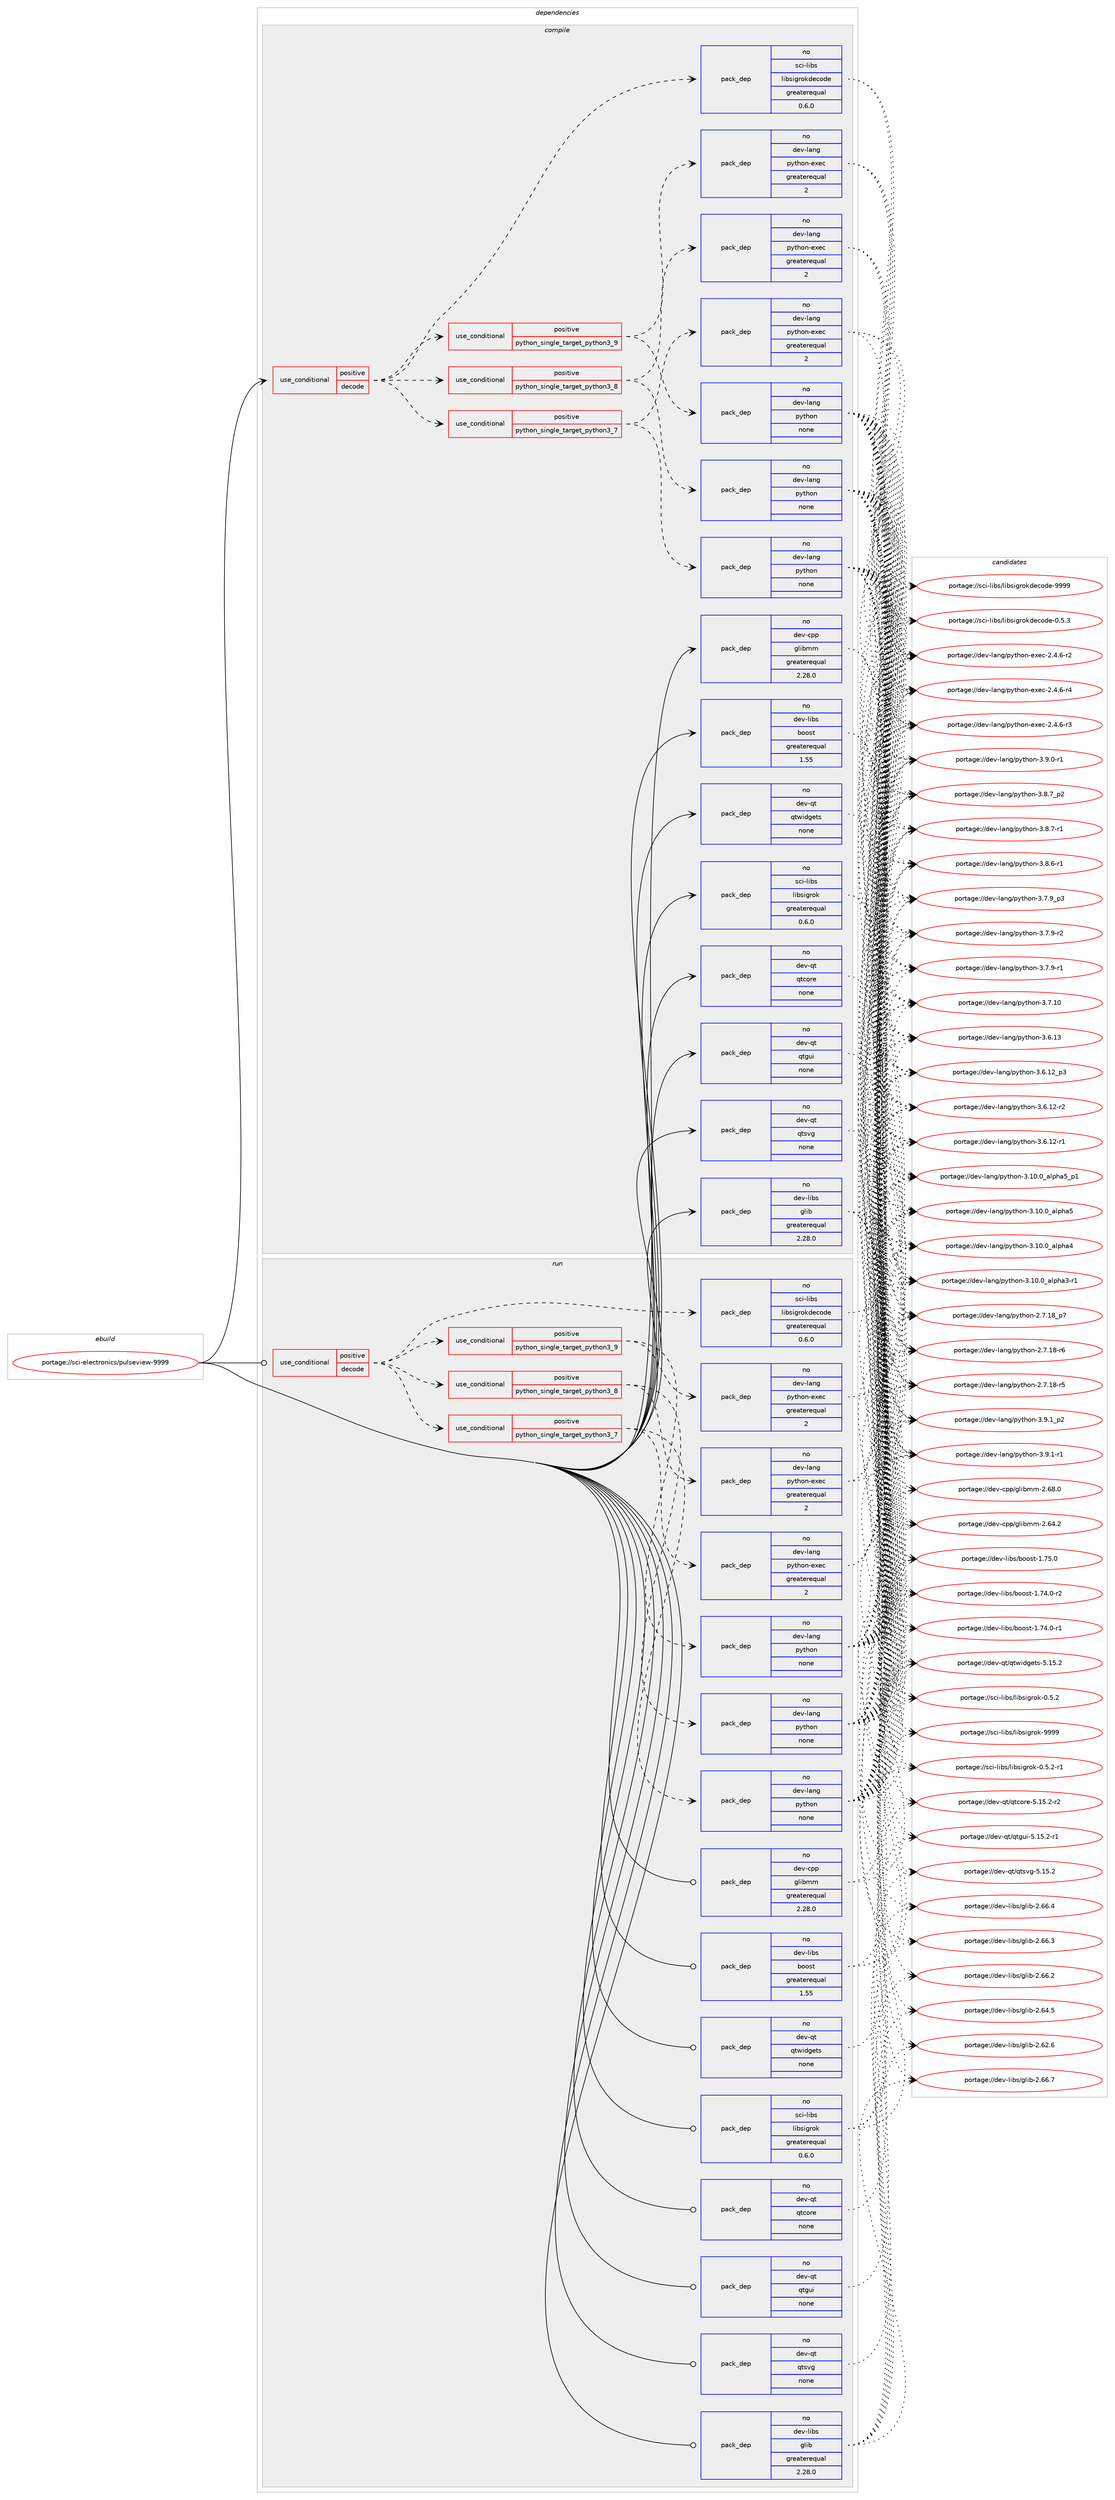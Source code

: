 digraph prolog {

# *************
# Graph options
# *************

newrank=true;
concentrate=true;
compound=true;
graph [rankdir=LR,fontname=Helvetica,fontsize=10,ranksep=1.5];#, ranksep=2.5, nodesep=0.2];
edge  [arrowhead=vee];
node  [fontname=Helvetica,fontsize=10];

# **********
# The ebuild
# **********

subgraph cluster_leftcol {
color=gray;
rank=same;
label=<<i>ebuild</i>>;
id [label="portage://sci-electronics/pulseview-9999", color=red, width=4, href="../sci-electronics/pulseview-9999.svg"];
}

# ****************
# The dependencies
# ****************

subgraph cluster_midcol {
color=gray;
label=<<i>dependencies</i>>;
subgraph cluster_compile {
fillcolor="#eeeeee";
style=filled;
label=<<i>compile</i>>;
subgraph cond2696 {
dependency9307 [label=<<TABLE BORDER="0" CELLBORDER="1" CELLSPACING="0" CELLPADDING="4"><TR><TD ROWSPAN="3" CELLPADDING="10">use_conditional</TD></TR><TR><TD>positive</TD></TR><TR><TD>decode</TD></TR></TABLE>>, shape=none, color=red];
subgraph cond2697 {
dependency9308 [label=<<TABLE BORDER="0" CELLBORDER="1" CELLSPACING="0" CELLPADDING="4"><TR><TD ROWSPAN="3" CELLPADDING="10">use_conditional</TD></TR><TR><TD>positive</TD></TR><TR><TD>python_single_target_python3_7</TD></TR></TABLE>>, shape=none, color=red];
subgraph pack6525 {
dependency9309 [label=<<TABLE BORDER="0" CELLBORDER="1" CELLSPACING="0" CELLPADDING="4" WIDTH="220"><TR><TD ROWSPAN="6" CELLPADDING="30">pack_dep</TD></TR><TR><TD WIDTH="110">no</TD></TR><TR><TD>dev-lang</TD></TR><TR><TD>python</TD></TR><TR><TD>none</TD></TR><TR><TD></TD></TR></TABLE>>, shape=none, color=blue];
}
dependency9308:e -> dependency9309:w [weight=20,style="dashed",arrowhead="vee"];
subgraph pack6526 {
dependency9310 [label=<<TABLE BORDER="0" CELLBORDER="1" CELLSPACING="0" CELLPADDING="4" WIDTH="220"><TR><TD ROWSPAN="6" CELLPADDING="30">pack_dep</TD></TR><TR><TD WIDTH="110">no</TD></TR><TR><TD>dev-lang</TD></TR><TR><TD>python-exec</TD></TR><TR><TD>greaterequal</TD></TR><TR><TD>2</TD></TR></TABLE>>, shape=none, color=blue];
}
dependency9308:e -> dependency9310:w [weight=20,style="dashed",arrowhead="vee"];
}
dependency9307:e -> dependency9308:w [weight=20,style="dashed",arrowhead="vee"];
subgraph cond2698 {
dependency9311 [label=<<TABLE BORDER="0" CELLBORDER="1" CELLSPACING="0" CELLPADDING="4"><TR><TD ROWSPAN="3" CELLPADDING="10">use_conditional</TD></TR><TR><TD>positive</TD></TR><TR><TD>python_single_target_python3_8</TD></TR></TABLE>>, shape=none, color=red];
subgraph pack6527 {
dependency9312 [label=<<TABLE BORDER="0" CELLBORDER="1" CELLSPACING="0" CELLPADDING="4" WIDTH="220"><TR><TD ROWSPAN="6" CELLPADDING="30">pack_dep</TD></TR><TR><TD WIDTH="110">no</TD></TR><TR><TD>dev-lang</TD></TR><TR><TD>python</TD></TR><TR><TD>none</TD></TR><TR><TD></TD></TR></TABLE>>, shape=none, color=blue];
}
dependency9311:e -> dependency9312:w [weight=20,style="dashed",arrowhead="vee"];
subgraph pack6528 {
dependency9313 [label=<<TABLE BORDER="0" CELLBORDER="1" CELLSPACING="0" CELLPADDING="4" WIDTH="220"><TR><TD ROWSPAN="6" CELLPADDING="30">pack_dep</TD></TR><TR><TD WIDTH="110">no</TD></TR><TR><TD>dev-lang</TD></TR><TR><TD>python-exec</TD></TR><TR><TD>greaterequal</TD></TR><TR><TD>2</TD></TR></TABLE>>, shape=none, color=blue];
}
dependency9311:e -> dependency9313:w [weight=20,style="dashed",arrowhead="vee"];
}
dependency9307:e -> dependency9311:w [weight=20,style="dashed",arrowhead="vee"];
subgraph cond2699 {
dependency9314 [label=<<TABLE BORDER="0" CELLBORDER="1" CELLSPACING="0" CELLPADDING="4"><TR><TD ROWSPAN="3" CELLPADDING="10">use_conditional</TD></TR><TR><TD>positive</TD></TR><TR><TD>python_single_target_python3_9</TD></TR></TABLE>>, shape=none, color=red];
subgraph pack6529 {
dependency9315 [label=<<TABLE BORDER="0" CELLBORDER="1" CELLSPACING="0" CELLPADDING="4" WIDTH="220"><TR><TD ROWSPAN="6" CELLPADDING="30">pack_dep</TD></TR><TR><TD WIDTH="110">no</TD></TR><TR><TD>dev-lang</TD></TR><TR><TD>python</TD></TR><TR><TD>none</TD></TR><TR><TD></TD></TR></TABLE>>, shape=none, color=blue];
}
dependency9314:e -> dependency9315:w [weight=20,style="dashed",arrowhead="vee"];
subgraph pack6530 {
dependency9316 [label=<<TABLE BORDER="0" CELLBORDER="1" CELLSPACING="0" CELLPADDING="4" WIDTH="220"><TR><TD ROWSPAN="6" CELLPADDING="30">pack_dep</TD></TR><TR><TD WIDTH="110">no</TD></TR><TR><TD>dev-lang</TD></TR><TR><TD>python-exec</TD></TR><TR><TD>greaterequal</TD></TR><TR><TD>2</TD></TR></TABLE>>, shape=none, color=blue];
}
dependency9314:e -> dependency9316:w [weight=20,style="dashed",arrowhead="vee"];
}
dependency9307:e -> dependency9314:w [weight=20,style="dashed",arrowhead="vee"];
subgraph pack6531 {
dependency9317 [label=<<TABLE BORDER="0" CELLBORDER="1" CELLSPACING="0" CELLPADDING="4" WIDTH="220"><TR><TD ROWSPAN="6" CELLPADDING="30">pack_dep</TD></TR><TR><TD WIDTH="110">no</TD></TR><TR><TD>sci-libs</TD></TR><TR><TD>libsigrokdecode</TD></TR><TR><TD>greaterequal</TD></TR><TR><TD>0.6.0</TD></TR></TABLE>>, shape=none, color=blue];
}
dependency9307:e -> dependency9317:w [weight=20,style="dashed",arrowhead="vee"];
}
id:e -> dependency9307:w [weight=20,style="solid",arrowhead="vee"];
subgraph pack6532 {
dependency9318 [label=<<TABLE BORDER="0" CELLBORDER="1" CELLSPACING="0" CELLPADDING="4" WIDTH="220"><TR><TD ROWSPAN="6" CELLPADDING="30">pack_dep</TD></TR><TR><TD WIDTH="110">no</TD></TR><TR><TD>dev-cpp</TD></TR><TR><TD>glibmm</TD></TR><TR><TD>greaterequal</TD></TR><TR><TD>2.28.0</TD></TR></TABLE>>, shape=none, color=blue];
}
id:e -> dependency9318:w [weight=20,style="solid",arrowhead="vee"];
subgraph pack6533 {
dependency9319 [label=<<TABLE BORDER="0" CELLBORDER="1" CELLSPACING="0" CELLPADDING="4" WIDTH="220"><TR><TD ROWSPAN="6" CELLPADDING="30">pack_dep</TD></TR><TR><TD WIDTH="110">no</TD></TR><TR><TD>dev-libs</TD></TR><TR><TD>boost</TD></TR><TR><TD>greaterequal</TD></TR><TR><TD>1.55</TD></TR></TABLE>>, shape=none, color=blue];
}
id:e -> dependency9319:w [weight=20,style="solid",arrowhead="vee"];
subgraph pack6534 {
dependency9320 [label=<<TABLE BORDER="0" CELLBORDER="1" CELLSPACING="0" CELLPADDING="4" WIDTH="220"><TR><TD ROWSPAN="6" CELLPADDING="30">pack_dep</TD></TR><TR><TD WIDTH="110">no</TD></TR><TR><TD>dev-libs</TD></TR><TR><TD>glib</TD></TR><TR><TD>greaterequal</TD></TR><TR><TD>2.28.0</TD></TR></TABLE>>, shape=none, color=blue];
}
id:e -> dependency9320:w [weight=20,style="solid",arrowhead="vee"];
subgraph pack6535 {
dependency9321 [label=<<TABLE BORDER="0" CELLBORDER="1" CELLSPACING="0" CELLPADDING="4" WIDTH="220"><TR><TD ROWSPAN="6" CELLPADDING="30">pack_dep</TD></TR><TR><TD WIDTH="110">no</TD></TR><TR><TD>dev-qt</TD></TR><TR><TD>qtcore</TD></TR><TR><TD>none</TD></TR><TR><TD></TD></TR></TABLE>>, shape=none, color=blue];
}
id:e -> dependency9321:w [weight=20,style="solid",arrowhead="vee"];
subgraph pack6536 {
dependency9322 [label=<<TABLE BORDER="0" CELLBORDER="1" CELLSPACING="0" CELLPADDING="4" WIDTH="220"><TR><TD ROWSPAN="6" CELLPADDING="30">pack_dep</TD></TR><TR><TD WIDTH="110">no</TD></TR><TR><TD>dev-qt</TD></TR><TR><TD>qtgui</TD></TR><TR><TD>none</TD></TR><TR><TD></TD></TR></TABLE>>, shape=none, color=blue];
}
id:e -> dependency9322:w [weight=20,style="solid",arrowhead="vee"];
subgraph pack6537 {
dependency9323 [label=<<TABLE BORDER="0" CELLBORDER="1" CELLSPACING="0" CELLPADDING="4" WIDTH="220"><TR><TD ROWSPAN="6" CELLPADDING="30">pack_dep</TD></TR><TR><TD WIDTH="110">no</TD></TR><TR><TD>dev-qt</TD></TR><TR><TD>qtsvg</TD></TR><TR><TD>none</TD></TR><TR><TD></TD></TR></TABLE>>, shape=none, color=blue];
}
id:e -> dependency9323:w [weight=20,style="solid",arrowhead="vee"];
subgraph pack6538 {
dependency9324 [label=<<TABLE BORDER="0" CELLBORDER="1" CELLSPACING="0" CELLPADDING="4" WIDTH="220"><TR><TD ROWSPAN="6" CELLPADDING="30">pack_dep</TD></TR><TR><TD WIDTH="110">no</TD></TR><TR><TD>dev-qt</TD></TR><TR><TD>qtwidgets</TD></TR><TR><TD>none</TD></TR><TR><TD></TD></TR></TABLE>>, shape=none, color=blue];
}
id:e -> dependency9324:w [weight=20,style="solid",arrowhead="vee"];
subgraph pack6539 {
dependency9325 [label=<<TABLE BORDER="0" CELLBORDER="1" CELLSPACING="0" CELLPADDING="4" WIDTH="220"><TR><TD ROWSPAN="6" CELLPADDING="30">pack_dep</TD></TR><TR><TD WIDTH="110">no</TD></TR><TR><TD>sci-libs</TD></TR><TR><TD>libsigrok</TD></TR><TR><TD>greaterequal</TD></TR><TR><TD>0.6.0</TD></TR></TABLE>>, shape=none, color=blue];
}
id:e -> dependency9325:w [weight=20,style="solid",arrowhead="vee"];
}
subgraph cluster_compileandrun {
fillcolor="#eeeeee";
style=filled;
label=<<i>compile and run</i>>;
}
subgraph cluster_run {
fillcolor="#eeeeee";
style=filled;
label=<<i>run</i>>;
subgraph cond2700 {
dependency9326 [label=<<TABLE BORDER="0" CELLBORDER="1" CELLSPACING="0" CELLPADDING="4"><TR><TD ROWSPAN="3" CELLPADDING="10">use_conditional</TD></TR><TR><TD>positive</TD></TR><TR><TD>decode</TD></TR></TABLE>>, shape=none, color=red];
subgraph cond2701 {
dependency9327 [label=<<TABLE BORDER="0" CELLBORDER="1" CELLSPACING="0" CELLPADDING="4"><TR><TD ROWSPAN="3" CELLPADDING="10">use_conditional</TD></TR><TR><TD>positive</TD></TR><TR><TD>python_single_target_python3_7</TD></TR></TABLE>>, shape=none, color=red];
subgraph pack6540 {
dependency9328 [label=<<TABLE BORDER="0" CELLBORDER="1" CELLSPACING="0" CELLPADDING="4" WIDTH="220"><TR><TD ROWSPAN="6" CELLPADDING="30">pack_dep</TD></TR><TR><TD WIDTH="110">no</TD></TR><TR><TD>dev-lang</TD></TR><TR><TD>python</TD></TR><TR><TD>none</TD></TR><TR><TD></TD></TR></TABLE>>, shape=none, color=blue];
}
dependency9327:e -> dependency9328:w [weight=20,style="dashed",arrowhead="vee"];
subgraph pack6541 {
dependency9329 [label=<<TABLE BORDER="0" CELLBORDER="1" CELLSPACING="0" CELLPADDING="4" WIDTH="220"><TR><TD ROWSPAN="6" CELLPADDING="30">pack_dep</TD></TR><TR><TD WIDTH="110">no</TD></TR><TR><TD>dev-lang</TD></TR><TR><TD>python-exec</TD></TR><TR><TD>greaterequal</TD></TR><TR><TD>2</TD></TR></TABLE>>, shape=none, color=blue];
}
dependency9327:e -> dependency9329:w [weight=20,style="dashed",arrowhead="vee"];
}
dependency9326:e -> dependency9327:w [weight=20,style="dashed",arrowhead="vee"];
subgraph cond2702 {
dependency9330 [label=<<TABLE BORDER="0" CELLBORDER="1" CELLSPACING="0" CELLPADDING="4"><TR><TD ROWSPAN="3" CELLPADDING="10">use_conditional</TD></TR><TR><TD>positive</TD></TR><TR><TD>python_single_target_python3_8</TD></TR></TABLE>>, shape=none, color=red];
subgraph pack6542 {
dependency9331 [label=<<TABLE BORDER="0" CELLBORDER="1" CELLSPACING="0" CELLPADDING="4" WIDTH="220"><TR><TD ROWSPAN="6" CELLPADDING="30">pack_dep</TD></TR><TR><TD WIDTH="110">no</TD></TR><TR><TD>dev-lang</TD></TR><TR><TD>python</TD></TR><TR><TD>none</TD></TR><TR><TD></TD></TR></TABLE>>, shape=none, color=blue];
}
dependency9330:e -> dependency9331:w [weight=20,style="dashed",arrowhead="vee"];
subgraph pack6543 {
dependency9332 [label=<<TABLE BORDER="0" CELLBORDER="1" CELLSPACING="0" CELLPADDING="4" WIDTH="220"><TR><TD ROWSPAN="6" CELLPADDING="30">pack_dep</TD></TR><TR><TD WIDTH="110">no</TD></TR><TR><TD>dev-lang</TD></TR><TR><TD>python-exec</TD></TR><TR><TD>greaterequal</TD></TR><TR><TD>2</TD></TR></TABLE>>, shape=none, color=blue];
}
dependency9330:e -> dependency9332:w [weight=20,style="dashed",arrowhead="vee"];
}
dependency9326:e -> dependency9330:w [weight=20,style="dashed",arrowhead="vee"];
subgraph cond2703 {
dependency9333 [label=<<TABLE BORDER="0" CELLBORDER="1" CELLSPACING="0" CELLPADDING="4"><TR><TD ROWSPAN="3" CELLPADDING="10">use_conditional</TD></TR><TR><TD>positive</TD></TR><TR><TD>python_single_target_python3_9</TD></TR></TABLE>>, shape=none, color=red];
subgraph pack6544 {
dependency9334 [label=<<TABLE BORDER="0" CELLBORDER="1" CELLSPACING="0" CELLPADDING="4" WIDTH="220"><TR><TD ROWSPAN="6" CELLPADDING="30">pack_dep</TD></TR><TR><TD WIDTH="110">no</TD></TR><TR><TD>dev-lang</TD></TR><TR><TD>python</TD></TR><TR><TD>none</TD></TR><TR><TD></TD></TR></TABLE>>, shape=none, color=blue];
}
dependency9333:e -> dependency9334:w [weight=20,style="dashed",arrowhead="vee"];
subgraph pack6545 {
dependency9335 [label=<<TABLE BORDER="0" CELLBORDER="1" CELLSPACING="0" CELLPADDING="4" WIDTH="220"><TR><TD ROWSPAN="6" CELLPADDING="30">pack_dep</TD></TR><TR><TD WIDTH="110">no</TD></TR><TR><TD>dev-lang</TD></TR><TR><TD>python-exec</TD></TR><TR><TD>greaterequal</TD></TR><TR><TD>2</TD></TR></TABLE>>, shape=none, color=blue];
}
dependency9333:e -> dependency9335:w [weight=20,style="dashed",arrowhead="vee"];
}
dependency9326:e -> dependency9333:w [weight=20,style="dashed",arrowhead="vee"];
subgraph pack6546 {
dependency9336 [label=<<TABLE BORDER="0" CELLBORDER="1" CELLSPACING="0" CELLPADDING="4" WIDTH="220"><TR><TD ROWSPAN="6" CELLPADDING="30">pack_dep</TD></TR><TR><TD WIDTH="110">no</TD></TR><TR><TD>sci-libs</TD></TR><TR><TD>libsigrokdecode</TD></TR><TR><TD>greaterequal</TD></TR><TR><TD>0.6.0</TD></TR></TABLE>>, shape=none, color=blue];
}
dependency9326:e -> dependency9336:w [weight=20,style="dashed",arrowhead="vee"];
}
id:e -> dependency9326:w [weight=20,style="solid",arrowhead="odot"];
subgraph pack6547 {
dependency9337 [label=<<TABLE BORDER="0" CELLBORDER="1" CELLSPACING="0" CELLPADDING="4" WIDTH="220"><TR><TD ROWSPAN="6" CELLPADDING="30">pack_dep</TD></TR><TR><TD WIDTH="110">no</TD></TR><TR><TD>dev-cpp</TD></TR><TR><TD>glibmm</TD></TR><TR><TD>greaterequal</TD></TR><TR><TD>2.28.0</TD></TR></TABLE>>, shape=none, color=blue];
}
id:e -> dependency9337:w [weight=20,style="solid",arrowhead="odot"];
subgraph pack6548 {
dependency9338 [label=<<TABLE BORDER="0" CELLBORDER="1" CELLSPACING="0" CELLPADDING="4" WIDTH="220"><TR><TD ROWSPAN="6" CELLPADDING="30">pack_dep</TD></TR><TR><TD WIDTH="110">no</TD></TR><TR><TD>dev-libs</TD></TR><TR><TD>boost</TD></TR><TR><TD>greaterequal</TD></TR><TR><TD>1.55</TD></TR></TABLE>>, shape=none, color=blue];
}
id:e -> dependency9338:w [weight=20,style="solid",arrowhead="odot"];
subgraph pack6549 {
dependency9339 [label=<<TABLE BORDER="0" CELLBORDER="1" CELLSPACING="0" CELLPADDING="4" WIDTH="220"><TR><TD ROWSPAN="6" CELLPADDING="30">pack_dep</TD></TR><TR><TD WIDTH="110">no</TD></TR><TR><TD>dev-libs</TD></TR><TR><TD>glib</TD></TR><TR><TD>greaterequal</TD></TR><TR><TD>2.28.0</TD></TR></TABLE>>, shape=none, color=blue];
}
id:e -> dependency9339:w [weight=20,style="solid",arrowhead="odot"];
subgraph pack6550 {
dependency9340 [label=<<TABLE BORDER="0" CELLBORDER="1" CELLSPACING="0" CELLPADDING="4" WIDTH="220"><TR><TD ROWSPAN="6" CELLPADDING="30">pack_dep</TD></TR><TR><TD WIDTH="110">no</TD></TR><TR><TD>dev-qt</TD></TR><TR><TD>qtcore</TD></TR><TR><TD>none</TD></TR><TR><TD></TD></TR></TABLE>>, shape=none, color=blue];
}
id:e -> dependency9340:w [weight=20,style="solid",arrowhead="odot"];
subgraph pack6551 {
dependency9341 [label=<<TABLE BORDER="0" CELLBORDER="1" CELLSPACING="0" CELLPADDING="4" WIDTH="220"><TR><TD ROWSPAN="6" CELLPADDING="30">pack_dep</TD></TR><TR><TD WIDTH="110">no</TD></TR><TR><TD>dev-qt</TD></TR><TR><TD>qtgui</TD></TR><TR><TD>none</TD></TR><TR><TD></TD></TR></TABLE>>, shape=none, color=blue];
}
id:e -> dependency9341:w [weight=20,style="solid",arrowhead="odot"];
subgraph pack6552 {
dependency9342 [label=<<TABLE BORDER="0" CELLBORDER="1" CELLSPACING="0" CELLPADDING="4" WIDTH="220"><TR><TD ROWSPAN="6" CELLPADDING="30">pack_dep</TD></TR><TR><TD WIDTH="110">no</TD></TR><TR><TD>dev-qt</TD></TR><TR><TD>qtsvg</TD></TR><TR><TD>none</TD></TR><TR><TD></TD></TR></TABLE>>, shape=none, color=blue];
}
id:e -> dependency9342:w [weight=20,style="solid",arrowhead="odot"];
subgraph pack6553 {
dependency9343 [label=<<TABLE BORDER="0" CELLBORDER="1" CELLSPACING="0" CELLPADDING="4" WIDTH="220"><TR><TD ROWSPAN="6" CELLPADDING="30">pack_dep</TD></TR><TR><TD WIDTH="110">no</TD></TR><TR><TD>dev-qt</TD></TR><TR><TD>qtwidgets</TD></TR><TR><TD>none</TD></TR><TR><TD></TD></TR></TABLE>>, shape=none, color=blue];
}
id:e -> dependency9343:w [weight=20,style="solid",arrowhead="odot"];
subgraph pack6554 {
dependency9344 [label=<<TABLE BORDER="0" CELLBORDER="1" CELLSPACING="0" CELLPADDING="4" WIDTH="220"><TR><TD ROWSPAN="6" CELLPADDING="30">pack_dep</TD></TR><TR><TD WIDTH="110">no</TD></TR><TR><TD>sci-libs</TD></TR><TR><TD>libsigrok</TD></TR><TR><TD>greaterequal</TD></TR><TR><TD>0.6.0</TD></TR></TABLE>>, shape=none, color=blue];
}
id:e -> dependency9344:w [weight=20,style="solid",arrowhead="odot"];
}
}

# **************
# The candidates
# **************

subgraph cluster_choices {
rank=same;
color=gray;
label=<<i>candidates</i>>;

subgraph choice6525 {
color=black;
nodesep=1;
choice1001011184510897110103471121211161041111104551465746499511250 [label="portage://dev-lang/python-3.9.1_p2", color=red, width=4,href="../dev-lang/python-3.9.1_p2.svg"];
choice1001011184510897110103471121211161041111104551465746494511449 [label="portage://dev-lang/python-3.9.1-r1", color=red, width=4,href="../dev-lang/python-3.9.1-r1.svg"];
choice1001011184510897110103471121211161041111104551465746484511449 [label="portage://dev-lang/python-3.9.0-r1", color=red, width=4,href="../dev-lang/python-3.9.0-r1.svg"];
choice1001011184510897110103471121211161041111104551465646559511250 [label="portage://dev-lang/python-3.8.7_p2", color=red, width=4,href="../dev-lang/python-3.8.7_p2.svg"];
choice1001011184510897110103471121211161041111104551465646554511449 [label="portage://dev-lang/python-3.8.7-r1", color=red, width=4,href="../dev-lang/python-3.8.7-r1.svg"];
choice1001011184510897110103471121211161041111104551465646544511449 [label="portage://dev-lang/python-3.8.6-r1", color=red, width=4,href="../dev-lang/python-3.8.6-r1.svg"];
choice1001011184510897110103471121211161041111104551465546579511251 [label="portage://dev-lang/python-3.7.9_p3", color=red, width=4,href="../dev-lang/python-3.7.9_p3.svg"];
choice1001011184510897110103471121211161041111104551465546574511450 [label="portage://dev-lang/python-3.7.9-r2", color=red, width=4,href="../dev-lang/python-3.7.9-r2.svg"];
choice1001011184510897110103471121211161041111104551465546574511449 [label="portage://dev-lang/python-3.7.9-r1", color=red, width=4,href="../dev-lang/python-3.7.9-r1.svg"];
choice10010111845108971101034711212111610411111045514655464948 [label="portage://dev-lang/python-3.7.10", color=red, width=4,href="../dev-lang/python-3.7.10.svg"];
choice10010111845108971101034711212111610411111045514654464951 [label="portage://dev-lang/python-3.6.13", color=red, width=4,href="../dev-lang/python-3.6.13.svg"];
choice100101118451089711010347112121116104111110455146544649509511251 [label="portage://dev-lang/python-3.6.12_p3", color=red, width=4,href="../dev-lang/python-3.6.12_p3.svg"];
choice100101118451089711010347112121116104111110455146544649504511450 [label="portage://dev-lang/python-3.6.12-r2", color=red, width=4,href="../dev-lang/python-3.6.12-r2.svg"];
choice100101118451089711010347112121116104111110455146544649504511449 [label="portage://dev-lang/python-3.6.12-r1", color=red, width=4,href="../dev-lang/python-3.6.12-r1.svg"];
choice10010111845108971101034711212111610411111045514649484648959710811210497539511249 [label="portage://dev-lang/python-3.10.0_alpha5_p1", color=red, width=4,href="../dev-lang/python-3.10.0_alpha5_p1.svg"];
choice1001011184510897110103471121211161041111104551464948464895971081121049753 [label="portage://dev-lang/python-3.10.0_alpha5", color=red, width=4,href="../dev-lang/python-3.10.0_alpha5.svg"];
choice1001011184510897110103471121211161041111104551464948464895971081121049752 [label="portage://dev-lang/python-3.10.0_alpha4", color=red, width=4,href="../dev-lang/python-3.10.0_alpha4.svg"];
choice10010111845108971101034711212111610411111045514649484648959710811210497514511449 [label="portage://dev-lang/python-3.10.0_alpha3-r1", color=red, width=4,href="../dev-lang/python-3.10.0_alpha3-r1.svg"];
choice100101118451089711010347112121116104111110455046554649569511255 [label="portage://dev-lang/python-2.7.18_p7", color=red, width=4,href="../dev-lang/python-2.7.18_p7.svg"];
choice100101118451089711010347112121116104111110455046554649564511454 [label="portage://dev-lang/python-2.7.18-r6", color=red, width=4,href="../dev-lang/python-2.7.18-r6.svg"];
choice100101118451089711010347112121116104111110455046554649564511453 [label="portage://dev-lang/python-2.7.18-r5", color=red, width=4,href="../dev-lang/python-2.7.18-r5.svg"];
dependency9309:e -> choice1001011184510897110103471121211161041111104551465746499511250:w [style=dotted,weight="100"];
dependency9309:e -> choice1001011184510897110103471121211161041111104551465746494511449:w [style=dotted,weight="100"];
dependency9309:e -> choice1001011184510897110103471121211161041111104551465746484511449:w [style=dotted,weight="100"];
dependency9309:e -> choice1001011184510897110103471121211161041111104551465646559511250:w [style=dotted,weight="100"];
dependency9309:e -> choice1001011184510897110103471121211161041111104551465646554511449:w [style=dotted,weight="100"];
dependency9309:e -> choice1001011184510897110103471121211161041111104551465646544511449:w [style=dotted,weight="100"];
dependency9309:e -> choice1001011184510897110103471121211161041111104551465546579511251:w [style=dotted,weight="100"];
dependency9309:e -> choice1001011184510897110103471121211161041111104551465546574511450:w [style=dotted,weight="100"];
dependency9309:e -> choice1001011184510897110103471121211161041111104551465546574511449:w [style=dotted,weight="100"];
dependency9309:e -> choice10010111845108971101034711212111610411111045514655464948:w [style=dotted,weight="100"];
dependency9309:e -> choice10010111845108971101034711212111610411111045514654464951:w [style=dotted,weight="100"];
dependency9309:e -> choice100101118451089711010347112121116104111110455146544649509511251:w [style=dotted,weight="100"];
dependency9309:e -> choice100101118451089711010347112121116104111110455146544649504511450:w [style=dotted,weight="100"];
dependency9309:e -> choice100101118451089711010347112121116104111110455146544649504511449:w [style=dotted,weight="100"];
dependency9309:e -> choice10010111845108971101034711212111610411111045514649484648959710811210497539511249:w [style=dotted,weight="100"];
dependency9309:e -> choice1001011184510897110103471121211161041111104551464948464895971081121049753:w [style=dotted,weight="100"];
dependency9309:e -> choice1001011184510897110103471121211161041111104551464948464895971081121049752:w [style=dotted,weight="100"];
dependency9309:e -> choice10010111845108971101034711212111610411111045514649484648959710811210497514511449:w [style=dotted,weight="100"];
dependency9309:e -> choice100101118451089711010347112121116104111110455046554649569511255:w [style=dotted,weight="100"];
dependency9309:e -> choice100101118451089711010347112121116104111110455046554649564511454:w [style=dotted,weight="100"];
dependency9309:e -> choice100101118451089711010347112121116104111110455046554649564511453:w [style=dotted,weight="100"];
}
subgraph choice6526 {
color=black;
nodesep=1;
choice10010111845108971101034711212111610411111045101120101994550465246544511452 [label="portage://dev-lang/python-exec-2.4.6-r4", color=red, width=4,href="../dev-lang/python-exec-2.4.6-r4.svg"];
choice10010111845108971101034711212111610411111045101120101994550465246544511451 [label="portage://dev-lang/python-exec-2.4.6-r3", color=red, width=4,href="../dev-lang/python-exec-2.4.6-r3.svg"];
choice10010111845108971101034711212111610411111045101120101994550465246544511450 [label="portage://dev-lang/python-exec-2.4.6-r2", color=red, width=4,href="../dev-lang/python-exec-2.4.6-r2.svg"];
dependency9310:e -> choice10010111845108971101034711212111610411111045101120101994550465246544511452:w [style=dotted,weight="100"];
dependency9310:e -> choice10010111845108971101034711212111610411111045101120101994550465246544511451:w [style=dotted,weight="100"];
dependency9310:e -> choice10010111845108971101034711212111610411111045101120101994550465246544511450:w [style=dotted,weight="100"];
}
subgraph choice6527 {
color=black;
nodesep=1;
choice1001011184510897110103471121211161041111104551465746499511250 [label="portage://dev-lang/python-3.9.1_p2", color=red, width=4,href="../dev-lang/python-3.9.1_p2.svg"];
choice1001011184510897110103471121211161041111104551465746494511449 [label="portage://dev-lang/python-3.9.1-r1", color=red, width=4,href="../dev-lang/python-3.9.1-r1.svg"];
choice1001011184510897110103471121211161041111104551465746484511449 [label="portage://dev-lang/python-3.9.0-r1", color=red, width=4,href="../dev-lang/python-3.9.0-r1.svg"];
choice1001011184510897110103471121211161041111104551465646559511250 [label="portage://dev-lang/python-3.8.7_p2", color=red, width=4,href="../dev-lang/python-3.8.7_p2.svg"];
choice1001011184510897110103471121211161041111104551465646554511449 [label="portage://dev-lang/python-3.8.7-r1", color=red, width=4,href="../dev-lang/python-3.8.7-r1.svg"];
choice1001011184510897110103471121211161041111104551465646544511449 [label="portage://dev-lang/python-3.8.6-r1", color=red, width=4,href="../dev-lang/python-3.8.6-r1.svg"];
choice1001011184510897110103471121211161041111104551465546579511251 [label="portage://dev-lang/python-3.7.9_p3", color=red, width=4,href="../dev-lang/python-3.7.9_p3.svg"];
choice1001011184510897110103471121211161041111104551465546574511450 [label="portage://dev-lang/python-3.7.9-r2", color=red, width=4,href="../dev-lang/python-3.7.9-r2.svg"];
choice1001011184510897110103471121211161041111104551465546574511449 [label="portage://dev-lang/python-3.7.9-r1", color=red, width=4,href="../dev-lang/python-3.7.9-r1.svg"];
choice10010111845108971101034711212111610411111045514655464948 [label="portage://dev-lang/python-3.7.10", color=red, width=4,href="../dev-lang/python-3.7.10.svg"];
choice10010111845108971101034711212111610411111045514654464951 [label="portage://dev-lang/python-3.6.13", color=red, width=4,href="../dev-lang/python-3.6.13.svg"];
choice100101118451089711010347112121116104111110455146544649509511251 [label="portage://dev-lang/python-3.6.12_p3", color=red, width=4,href="../dev-lang/python-3.6.12_p3.svg"];
choice100101118451089711010347112121116104111110455146544649504511450 [label="portage://dev-lang/python-3.6.12-r2", color=red, width=4,href="../dev-lang/python-3.6.12-r2.svg"];
choice100101118451089711010347112121116104111110455146544649504511449 [label="portage://dev-lang/python-3.6.12-r1", color=red, width=4,href="../dev-lang/python-3.6.12-r1.svg"];
choice10010111845108971101034711212111610411111045514649484648959710811210497539511249 [label="portage://dev-lang/python-3.10.0_alpha5_p1", color=red, width=4,href="../dev-lang/python-3.10.0_alpha5_p1.svg"];
choice1001011184510897110103471121211161041111104551464948464895971081121049753 [label="portage://dev-lang/python-3.10.0_alpha5", color=red, width=4,href="../dev-lang/python-3.10.0_alpha5.svg"];
choice1001011184510897110103471121211161041111104551464948464895971081121049752 [label="portage://dev-lang/python-3.10.0_alpha4", color=red, width=4,href="../dev-lang/python-3.10.0_alpha4.svg"];
choice10010111845108971101034711212111610411111045514649484648959710811210497514511449 [label="portage://dev-lang/python-3.10.0_alpha3-r1", color=red, width=4,href="../dev-lang/python-3.10.0_alpha3-r1.svg"];
choice100101118451089711010347112121116104111110455046554649569511255 [label="portage://dev-lang/python-2.7.18_p7", color=red, width=4,href="../dev-lang/python-2.7.18_p7.svg"];
choice100101118451089711010347112121116104111110455046554649564511454 [label="portage://dev-lang/python-2.7.18-r6", color=red, width=4,href="../dev-lang/python-2.7.18-r6.svg"];
choice100101118451089711010347112121116104111110455046554649564511453 [label="portage://dev-lang/python-2.7.18-r5", color=red, width=4,href="../dev-lang/python-2.7.18-r5.svg"];
dependency9312:e -> choice1001011184510897110103471121211161041111104551465746499511250:w [style=dotted,weight="100"];
dependency9312:e -> choice1001011184510897110103471121211161041111104551465746494511449:w [style=dotted,weight="100"];
dependency9312:e -> choice1001011184510897110103471121211161041111104551465746484511449:w [style=dotted,weight="100"];
dependency9312:e -> choice1001011184510897110103471121211161041111104551465646559511250:w [style=dotted,weight="100"];
dependency9312:e -> choice1001011184510897110103471121211161041111104551465646554511449:w [style=dotted,weight="100"];
dependency9312:e -> choice1001011184510897110103471121211161041111104551465646544511449:w [style=dotted,weight="100"];
dependency9312:e -> choice1001011184510897110103471121211161041111104551465546579511251:w [style=dotted,weight="100"];
dependency9312:e -> choice1001011184510897110103471121211161041111104551465546574511450:w [style=dotted,weight="100"];
dependency9312:e -> choice1001011184510897110103471121211161041111104551465546574511449:w [style=dotted,weight="100"];
dependency9312:e -> choice10010111845108971101034711212111610411111045514655464948:w [style=dotted,weight="100"];
dependency9312:e -> choice10010111845108971101034711212111610411111045514654464951:w [style=dotted,weight="100"];
dependency9312:e -> choice100101118451089711010347112121116104111110455146544649509511251:w [style=dotted,weight="100"];
dependency9312:e -> choice100101118451089711010347112121116104111110455146544649504511450:w [style=dotted,weight="100"];
dependency9312:e -> choice100101118451089711010347112121116104111110455146544649504511449:w [style=dotted,weight="100"];
dependency9312:e -> choice10010111845108971101034711212111610411111045514649484648959710811210497539511249:w [style=dotted,weight="100"];
dependency9312:e -> choice1001011184510897110103471121211161041111104551464948464895971081121049753:w [style=dotted,weight="100"];
dependency9312:e -> choice1001011184510897110103471121211161041111104551464948464895971081121049752:w [style=dotted,weight="100"];
dependency9312:e -> choice10010111845108971101034711212111610411111045514649484648959710811210497514511449:w [style=dotted,weight="100"];
dependency9312:e -> choice100101118451089711010347112121116104111110455046554649569511255:w [style=dotted,weight="100"];
dependency9312:e -> choice100101118451089711010347112121116104111110455046554649564511454:w [style=dotted,weight="100"];
dependency9312:e -> choice100101118451089711010347112121116104111110455046554649564511453:w [style=dotted,weight="100"];
}
subgraph choice6528 {
color=black;
nodesep=1;
choice10010111845108971101034711212111610411111045101120101994550465246544511452 [label="portage://dev-lang/python-exec-2.4.6-r4", color=red, width=4,href="../dev-lang/python-exec-2.4.6-r4.svg"];
choice10010111845108971101034711212111610411111045101120101994550465246544511451 [label="portage://dev-lang/python-exec-2.4.6-r3", color=red, width=4,href="../dev-lang/python-exec-2.4.6-r3.svg"];
choice10010111845108971101034711212111610411111045101120101994550465246544511450 [label="portage://dev-lang/python-exec-2.4.6-r2", color=red, width=4,href="../dev-lang/python-exec-2.4.6-r2.svg"];
dependency9313:e -> choice10010111845108971101034711212111610411111045101120101994550465246544511452:w [style=dotted,weight="100"];
dependency9313:e -> choice10010111845108971101034711212111610411111045101120101994550465246544511451:w [style=dotted,weight="100"];
dependency9313:e -> choice10010111845108971101034711212111610411111045101120101994550465246544511450:w [style=dotted,weight="100"];
}
subgraph choice6529 {
color=black;
nodesep=1;
choice1001011184510897110103471121211161041111104551465746499511250 [label="portage://dev-lang/python-3.9.1_p2", color=red, width=4,href="../dev-lang/python-3.9.1_p2.svg"];
choice1001011184510897110103471121211161041111104551465746494511449 [label="portage://dev-lang/python-3.9.1-r1", color=red, width=4,href="../dev-lang/python-3.9.1-r1.svg"];
choice1001011184510897110103471121211161041111104551465746484511449 [label="portage://dev-lang/python-3.9.0-r1", color=red, width=4,href="../dev-lang/python-3.9.0-r1.svg"];
choice1001011184510897110103471121211161041111104551465646559511250 [label="portage://dev-lang/python-3.8.7_p2", color=red, width=4,href="../dev-lang/python-3.8.7_p2.svg"];
choice1001011184510897110103471121211161041111104551465646554511449 [label="portage://dev-lang/python-3.8.7-r1", color=red, width=4,href="../dev-lang/python-3.8.7-r1.svg"];
choice1001011184510897110103471121211161041111104551465646544511449 [label="portage://dev-lang/python-3.8.6-r1", color=red, width=4,href="../dev-lang/python-3.8.6-r1.svg"];
choice1001011184510897110103471121211161041111104551465546579511251 [label="portage://dev-lang/python-3.7.9_p3", color=red, width=4,href="../dev-lang/python-3.7.9_p3.svg"];
choice1001011184510897110103471121211161041111104551465546574511450 [label="portage://dev-lang/python-3.7.9-r2", color=red, width=4,href="../dev-lang/python-3.7.9-r2.svg"];
choice1001011184510897110103471121211161041111104551465546574511449 [label="portage://dev-lang/python-3.7.9-r1", color=red, width=4,href="../dev-lang/python-3.7.9-r1.svg"];
choice10010111845108971101034711212111610411111045514655464948 [label="portage://dev-lang/python-3.7.10", color=red, width=4,href="../dev-lang/python-3.7.10.svg"];
choice10010111845108971101034711212111610411111045514654464951 [label="portage://dev-lang/python-3.6.13", color=red, width=4,href="../dev-lang/python-3.6.13.svg"];
choice100101118451089711010347112121116104111110455146544649509511251 [label="portage://dev-lang/python-3.6.12_p3", color=red, width=4,href="../dev-lang/python-3.6.12_p3.svg"];
choice100101118451089711010347112121116104111110455146544649504511450 [label="portage://dev-lang/python-3.6.12-r2", color=red, width=4,href="../dev-lang/python-3.6.12-r2.svg"];
choice100101118451089711010347112121116104111110455146544649504511449 [label="portage://dev-lang/python-3.6.12-r1", color=red, width=4,href="../dev-lang/python-3.6.12-r1.svg"];
choice10010111845108971101034711212111610411111045514649484648959710811210497539511249 [label="portage://dev-lang/python-3.10.0_alpha5_p1", color=red, width=4,href="../dev-lang/python-3.10.0_alpha5_p1.svg"];
choice1001011184510897110103471121211161041111104551464948464895971081121049753 [label="portage://dev-lang/python-3.10.0_alpha5", color=red, width=4,href="../dev-lang/python-3.10.0_alpha5.svg"];
choice1001011184510897110103471121211161041111104551464948464895971081121049752 [label="portage://dev-lang/python-3.10.0_alpha4", color=red, width=4,href="../dev-lang/python-3.10.0_alpha4.svg"];
choice10010111845108971101034711212111610411111045514649484648959710811210497514511449 [label="portage://dev-lang/python-3.10.0_alpha3-r1", color=red, width=4,href="../dev-lang/python-3.10.0_alpha3-r1.svg"];
choice100101118451089711010347112121116104111110455046554649569511255 [label="portage://dev-lang/python-2.7.18_p7", color=red, width=4,href="../dev-lang/python-2.7.18_p7.svg"];
choice100101118451089711010347112121116104111110455046554649564511454 [label="portage://dev-lang/python-2.7.18-r6", color=red, width=4,href="../dev-lang/python-2.7.18-r6.svg"];
choice100101118451089711010347112121116104111110455046554649564511453 [label="portage://dev-lang/python-2.7.18-r5", color=red, width=4,href="../dev-lang/python-2.7.18-r5.svg"];
dependency9315:e -> choice1001011184510897110103471121211161041111104551465746499511250:w [style=dotted,weight="100"];
dependency9315:e -> choice1001011184510897110103471121211161041111104551465746494511449:w [style=dotted,weight="100"];
dependency9315:e -> choice1001011184510897110103471121211161041111104551465746484511449:w [style=dotted,weight="100"];
dependency9315:e -> choice1001011184510897110103471121211161041111104551465646559511250:w [style=dotted,weight="100"];
dependency9315:e -> choice1001011184510897110103471121211161041111104551465646554511449:w [style=dotted,weight="100"];
dependency9315:e -> choice1001011184510897110103471121211161041111104551465646544511449:w [style=dotted,weight="100"];
dependency9315:e -> choice1001011184510897110103471121211161041111104551465546579511251:w [style=dotted,weight="100"];
dependency9315:e -> choice1001011184510897110103471121211161041111104551465546574511450:w [style=dotted,weight="100"];
dependency9315:e -> choice1001011184510897110103471121211161041111104551465546574511449:w [style=dotted,weight="100"];
dependency9315:e -> choice10010111845108971101034711212111610411111045514655464948:w [style=dotted,weight="100"];
dependency9315:e -> choice10010111845108971101034711212111610411111045514654464951:w [style=dotted,weight="100"];
dependency9315:e -> choice100101118451089711010347112121116104111110455146544649509511251:w [style=dotted,weight="100"];
dependency9315:e -> choice100101118451089711010347112121116104111110455146544649504511450:w [style=dotted,weight="100"];
dependency9315:e -> choice100101118451089711010347112121116104111110455146544649504511449:w [style=dotted,weight="100"];
dependency9315:e -> choice10010111845108971101034711212111610411111045514649484648959710811210497539511249:w [style=dotted,weight="100"];
dependency9315:e -> choice1001011184510897110103471121211161041111104551464948464895971081121049753:w [style=dotted,weight="100"];
dependency9315:e -> choice1001011184510897110103471121211161041111104551464948464895971081121049752:w [style=dotted,weight="100"];
dependency9315:e -> choice10010111845108971101034711212111610411111045514649484648959710811210497514511449:w [style=dotted,weight="100"];
dependency9315:e -> choice100101118451089711010347112121116104111110455046554649569511255:w [style=dotted,weight="100"];
dependency9315:e -> choice100101118451089711010347112121116104111110455046554649564511454:w [style=dotted,weight="100"];
dependency9315:e -> choice100101118451089711010347112121116104111110455046554649564511453:w [style=dotted,weight="100"];
}
subgraph choice6530 {
color=black;
nodesep=1;
choice10010111845108971101034711212111610411111045101120101994550465246544511452 [label="portage://dev-lang/python-exec-2.4.6-r4", color=red, width=4,href="../dev-lang/python-exec-2.4.6-r4.svg"];
choice10010111845108971101034711212111610411111045101120101994550465246544511451 [label="portage://dev-lang/python-exec-2.4.6-r3", color=red, width=4,href="../dev-lang/python-exec-2.4.6-r3.svg"];
choice10010111845108971101034711212111610411111045101120101994550465246544511450 [label="portage://dev-lang/python-exec-2.4.6-r2", color=red, width=4,href="../dev-lang/python-exec-2.4.6-r2.svg"];
dependency9316:e -> choice10010111845108971101034711212111610411111045101120101994550465246544511452:w [style=dotted,weight="100"];
dependency9316:e -> choice10010111845108971101034711212111610411111045101120101994550465246544511451:w [style=dotted,weight="100"];
dependency9316:e -> choice10010111845108971101034711212111610411111045101120101994550465246544511450:w [style=dotted,weight="100"];
}
subgraph choice6531 {
color=black;
nodesep=1;
choice1159910545108105981154710810598115105103114111107100101991111001014557575757 [label="portage://sci-libs/libsigrokdecode-9999", color=red, width=4,href="../sci-libs/libsigrokdecode-9999.svg"];
choice115991054510810598115471081059811510510311411110710010199111100101454846534651 [label="portage://sci-libs/libsigrokdecode-0.5.3", color=red, width=4,href="../sci-libs/libsigrokdecode-0.5.3.svg"];
dependency9317:e -> choice1159910545108105981154710810598115105103114111107100101991111001014557575757:w [style=dotted,weight="100"];
dependency9317:e -> choice115991054510810598115471081059811510510311411110710010199111100101454846534651:w [style=dotted,weight="100"];
}
subgraph choice6532 {
color=black;
nodesep=1;
choice1001011184599112112471031081059810910945504654564648 [label="portage://dev-cpp/glibmm-2.68.0", color=red, width=4,href="../dev-cpp/glibmm-2.68.0.svg"];
choice1001011184599112112471031081059810910945504654524650 [label="portage://dev-cpp/glibmm-2.64.2", color=red, width=4,href="../dev-cpp/glibmm-2.64.2.svg"];
dependency9318:e -> choice1001011184599112112471031081059810910945504654564648:w [style=dotted,weight="100"];
dependency9318:e -> choice1001011184599112112471031081059810910945504654524650:w [style=dotted,weight="100"];
}
subgraph choice6533 {
color=black;
nodesep=1;
choice1001011184510810598115479811111111511645494655534648 [label="portage://dev-libs/boost-1.75.0", color=red, width=4,href="../dev-libs/boost-1.75.0.svg"];
choice10010111845108105981154798111111115116454946555246484511450 [label="portage://dev-libs/boost-1.74.0-r2", color=red, width=4,href="../dev-libs/boost-1.74.0-r2.svg"];
choice10010111845108105981154798111111115116454946555246484511449 [label="portage://dev-libs/boost-1.74.0-r1", color=red, width=4,href="../dev-libs/boost-1.74.0-r1.svg"];
dependency9319:e -> choice1001011184510810598115479811111111511645494655534648:w [style=dotted,weight="100"];
dependency9319:e -> choice10010111845108105981154798111111115116454946555246484511450:w [style=dotted,weight="100"];
dependency9319:e -> choice10010111845108105981154798111111115116454946555246484511449:w [style=dotted,weight="100"];
}
subgraph choice6534 {
color=black;
nodesep=1;
choice1001011184510810598115471031081059845504654544655 [label="portage://dev-libs/glib-2.66.7", color=red, width=4,href="../dev-libs/glib-2.66.7.svg"];
choice1001011184510810598115471031081059845504654544652 [label="portage://dev-libs/glib-2.66.4", color=red, width=4,href="../dev-libs/glib-2.66.4.svg"];
choice1001011184510810598115471031081059845504654544651 [label="portage://dev-libs/glib-2.66.3", color=red, width=4,href="../dev-libs/glib-2.66.3.svg"];
choice1001011184510810598115471031081059845504654544650 [label="portage://dev-libs/glib-2.66.2", color=red, width=4,href="../dev-libs/glib-2.66.2.svg"];
choice1001011184510810598115471031081059845504654524653 [label="portage://dev-libs/glib-2.64.5", color=red, width=4,href="../dev-libs/glib-2.64.5.svg"];
choice1001011184510810598115471031081059845504654504654 [label="portage://dev-libs/glib-2.62.6", color=red, width=4,href="../dev-libs/glib-2.62.6.svg"];
dependency9320:e -> choice1001011184510810598115471031081059845504654544655:w [style=dotted,weight="100"];
dependency9320:e -> choice1001011184510810598115471031081059845504654544652:w [style=dotted,weight="100"];
dependency9320:e -> choice1001011184510810598115471031081059845504654544651:w [style=dotted,weight="100"];
dependency9320:e -> choice1001011184510810598115471031081059845504654544650:w [style=dotted,weight="100"];
dependency9320:e -> choice1001011184510810598115471031081059845504654524653:w [style=dotted,weight="100"];
dependency9320:e -> choice1001011184510810598115471031081059845504654504654:w [style=dotted,weight="100"];
}
subgraph choice6535 {
color=black;
nodesep=1;
choice100101118451131164711311699111114101455346495346504511450 [label="portage://dev-qt/qtcore-5.15.2-r2", color=red, width=4,href="../dev-qt/qtcore-5.15.2-r2.svg"];
dependency9321:e -> choice100101118451131164711311699111114101455346495346504511450:w [style=dotted,weight="100"];
}
subgraph choice6536 {
color=black;
nodesep=1;
choice1001011184511311647113116103117105455346495346504511449 [label="portage://dev-qt/qtgui-5.15.2-r1", color=red, width=4,href="../dev-qt/qtgui-5.15.2-r1.svg"];
dependency9322:e -> choice1001011184511311647113116103117105455346495346504511449:w [style=dotted,weight="100"];
}
subgraph choice6537 {
color=black;
nodesep=1;
choice100101118451131164711311611511810345534649534650 [label="portage://dev-qt/qtsvg-5.15.2", color=red, width=4,href="../dev-qt/qtsvg-5.15.2.svg"];
dependency9323:e -> choice100101118451131164711311611511810345534649534650:w [style=dotted,weight="100"];
}
subgraph choice6538 {
color=black;
nodesep=1;
choice100101118451131164711311611910510010310111611545534649534650 [label="portage://dev-qt/qtwidgets-5.15.2", color=red, width=4,href="../dev-qt/qtwidgets-5.15.2.svg"];
dependency9324:e -> choice100101118451131164711311611910510010310111611545534649534650:w [style=dotted,weight="100"];
}
subgraph choice6539 {
color=black;
nodesep=1;
choice11599105451081059811547108105981151051031141111074557575757 [label="portage://sci-libs/libsigrok-9999", color=red, width=4,href="../sci-libs/libsigrok-9999.svg"];
choice11599105451081059811547108105981151051031141111074548465346504511449 [label="portage://sci-libs/libsigrok-0.5.2-r1", color=red, width=4,href="../sci-libs/libsigrok-0.5.2-r1.svg"];
choice1159910545108105981154710810598115105103114111107454846534650 [label="portage://sci-libs/libsigrok-0.5.2", color=red, width=4,href="../sci-libs/libsigrok-0.5.2.svg"];
dependency9325:e -> choice11599105451081059811547108105981151051031141111074557575757:w [style=dotted,weight="100"];
dependency9325:e -> choice11599105451081059811547108105981151051031141111074548465346504511449:w [style=dotted,weight="100"];
dependency9325:e -> choice1159910545108105981154710810598115105103114111107454846534650:w [style=dotted,weight="100"];
}
subgraph choice6540 {
color=black;
nodesep=1;
choice1001011184510897110103471121211161041111104551465746499511250 [label="portage://dev-lang/python-3.9.1_p2", color=red, width=4,href="../dev-lang/python-3.9.1_p2.svg"];
choice1001011184510897110103471121211161041111104551465746494511449 [label="portage://dev-lang/python-3.9.1-r1", color=red, width=4,href="../dev-lang/python-3.9.1-r1.svg"];
choice1001011184510897110103471121211161041111104551465746484511449 [label="portage://dev-lang/python-3.9.0-r1", color=red, width=4,href="../dev-lang/python-3.9.0-r1.svg"];
choice1001011184510897110103471121211161041111104551465646559511250 [label="portage://dev-lang/python-3.8.7_p2", color=red, width=4,href="../dev-lang/python-3.8.7_p2.svg"];
choice1001011184510897110103471121211161041111104551465646554511449 [label="portage://dev-lang/python-3.8.7-r1", color=red, width=4,href="../dev-lang/python-3.8.7-r1.svg"];
choice1001011184510897110103471121211161041111104551465646544511449 [label="portage://dev-lang/python-3.8.6-r1", color=red, width=4,href="../dev-lang/python-3.8.6-r1.svg"];
choice1001011184510897110103471121211161041111104551465546579511251 [label="portage://dev-lang/python-3.7.9_p3", color=red, width=4,href="../dev-lang/python-3.7.9_p3.svg"];
choice1001011184510897110103471121211161041111104551465546574511450 [label="portage://dev-lang/python-3.7.9-r2", color=red, width=4,href="../dev-lang/python-3.7.9-r2.svg"];
choice1001011184510897110103471121211161041111104551465546574511449 [label="portage://dev-lang/python-3.7.9-r1", color=red, width=4,href="../dev-lang/python-3.7.9-r1.svg"];
choice10010111845108971101034711212111610411111045514655464948 [label="portage://dev-lang/python-3.7.10", color=red, width=4,href="../dev-lang/python-3.7.10.svg"];
choice10010111845108971101034711212111610411111045514654464951 [label="portage://dev-lang/python-3.6.13", color=red, width=4,href="../dev-lang/python-3.6.13.svg"];
choice100101118451089711010347112121116104111110455146544649509511251 [label="portage://dev-lang/python-3.6.12_p3", color=red, width=4,href="../dev-lang/python-3.6.12_p3.svg"];
choice100101118451089711010347112121116104111110455146544649504511450 [label="portage://dev-lang/python-3.6.12-r2", color=red, width=4,href="../dev-lang/python-3.6.12-r2.svg"];
choice100101118451089711010347112121116104111110455146544649504511449 [label="portage://dev-lang/python-3.6.12-r1", color=red, width=4,href="../dev-lang/python-3.6.12-r1.svg"];
choice10010111845108971101034711212111610411111045514649484648959710811210497539511249 [label="portage://dev-lang/python-3.10.0_alpha5_p1", color=red, width=4,href="../dev-lang/python-3.10.0_alpha5_p1.svg"];
choice1001011184510897110103471121211161041111104551464948464895971081121049753 [label="portage://dev-lang/python-3.10.0_alpha5", color=red, width=4,href="../dev-lang/python-3.10.0_alpha5.svg"];
choice1001011184510897110103471121211161041111104551464948464895971081121049752 [label="portage://dev-lang/python-3.10.0_alpha4", color=red, width=4,href="../dev-lang/python-3.10.0_alpha4.svg"];
choice10010111845108971101034711212111610411111045514649484648959710811210497514511449 [label="portage://dev-lang/python-3.10.0_alpha3-r1", color=red, width=4,href="../dev-lang/python-3.10.0_alpha3-r1.svg"];
choice100101118451089711010347112121116104111110455046554649569511255 [label="portage://dev-lang/python-2.7.18_p7", color=red, width=4,href="../dev-lang/python-2.7.18_p7.svg"];
choice100101118451089711010347112121116104111110455046554649564511454 [label="portage://dev-lang/python-2.7.18-r6", color=red, width=4,href="../dev-lang/python-2.7.18-r6.svg"];
choice100101118451089711010347112121116104111110455046554649564511453 [label="portage://dev-lang/python-2.7.18-r5", color=red, width=4,href="../dev-lang/python-2.7.18-r5.svg"];
dependency9328:e -> choice1001011184510897110103471121211161041111104551465746499511250:w [style=dotted,weight="100"];
dependency9328:e -> choice1001011184510897110103471121211161041111104551465746494511449:w [style=dotted,weight="100"];
dependency9328:e -> choice1001011184510897110103471121211161041111104551465746484511449:w [style=dotted,weight="100"];
dependency9328:e -> choice1001011184510897110103471121211161041111104551465646559511250:w [style=dotted,weight="100"];
dependency9328:e -> choice1001011184510897110103471121211161041111104551465646554511449:w [style=dotted,weight="100"];
dependency9328:e -> choice1001011184510897110103471121211161041111104551465646544511449:w [style=dotted,weight="100"];
dependency9328:e -> choice1001011184510897110103471121211161041111104551465546579511251:w [style=dotted,weight="100"];
dependency9328:e -> choice1001011184510897110103471121211161041111104551465546574511450:w [style=dotted,weight="100"];
dependency9328:e -> choice1001011184510897110103471121211161041111104551465546574511449:w [style=dotted,weight="100"];
dependency9328:e -> choice10010111845108971101034711212111610411111045514655464948:w [style=dotted,weight="100"];
dependency9328:e -> choice10010111845108971101034711212111610411111045514654464951:w [style=dotted,weight="100"];
dependency9328:e -> choice100101118451089711010347112121116104111110455146544649509511251:w [style=dotted,weight="100"];
dependency9328:e -> choice100101118451089711010347112121116104111110455146544649504511450:w [style=dotted,weight="100"];
dependency9328:e -> choice100101118451089711010347112121116104111110455146544649504511449:w [style=dotted,weight="100"];
dependency9328:e -> choice10010111845108971101034711212111610411111045514649484648959710811210497539511249:w [style=dotted,weight="100"];
dependency9328:e -> choice1001011184510897110103471121211161041111104551464948464895971081121049753:w [style=dotted,weight="100"];
dependency9328:e -> choice1001011184510897110103471121211161041111104551464948464895971081121049752:w [style=dotted,weight="100"];
dependency9328:e -> choice10010111845108971101034711212111610411111045514649484648959710811210497514511449:w [style=dotted,weight="100"];
dependency9328:e -> choice100101118451089711010347112121116104111110455046554649569511255:w [style=dotted,weight="100"];
dependency9328:e -> choice100101118451089711010347112121116104111110455046554649564511454:w [style=dotted,weight="100"];
dependency9328:e -> choice100101118451089711010347112121116104111110455046554649564511453:w [style=dotted,weight="100"];
}
subgraph choice6541 {
color=black;
nodesep=1;
choice10010111845108971101034711212111610411111045101120101994550465246544511452 [label="portage://dev-lang/python-exec-2.4.6-r4", color=red, width=4,href="../dev-lang/python-exec-2.4.6-r4.svg"];
choice10010111845108971101034711212111610411111045101120101994550465246544511451 [label="portage://dev-lang/python-exec-2.4.6-r3", color=red, width=4,href="../dev-lang/python-exec-2.4.6-r3.svg"];
choice10010111845108971101034711212111610411111045101120101994550465246544511450 [label="portage://dev-lang/python-exec-2.4.6-r2", color=red, width=4,href="../dev-lang/python-exec-2.4.6-r2.svg"];
dependency9329:e -> choice10010111845108971101034711212111610411111045101120101994550465246544511452:w [style=dotted,weight="100"];
dependency9329:e -> choice10010111845108971101034711212111610411111045101120101994550465246544511451:w [style=dotted,weight="100"];
dependency9329:e -> choice10010111845108971101034711212111610411111045101120101994550465246544511450:w [style=dotted,weight="100"];
}
subgraph choice6542 {
color=black;
nodesep=1;
choice1001011184510897110103471121211161041111104551465746499511250 [label="portage://dev-lang/python-3.9.1_p2", color=red, width=4,href="../dev-lang/python-3.9.1_p2.svg"];
choice1001011184510897110103471121211161041111104551465746494511449 [label="portage://dev-lang/python-3.9.1-r1", color=red, width=4,href="../dev-lang/python-3.9.1-r1.svg"];
choice1001011184510897110103471121211161041111104551465746484511449 [label="portage://dev-lang/python-3.9.0-r1", color=red, width=4,href="../dev-lang/python-3.9.0-r1.svg"];
choice1001011184510897110103471121211161041111104551465646559511250 [label="portage://dev-lang/python-3.8.7_p2", color=red, width=4,href="../dev-lang/python-3.8.7_p2.svg"];
choice1001011184510897110103471121211161041111104551465646554511449 [label="portage://dev-lang/python-3.8.7-r1", color=red, width=4,href="../dev-lang/python-3.8.7-r1.svg"];
choice1001011184510897110103471121211161041111104551465646544511449 [label="portage://dev-lang/python-3.8.6-r1", color=red, width=4,href="../dev-lang/python-3.8.6-r1.svg"];
choice1001011184510897110103471121211161041111104551465546579511251 [label="portage://dev-lang/python-3.7.9_p3", color=red, width=4,href="../dev-lang/python-3.7.9_p3.svg"];
choice1001011184510897110103471121211161041111104551465546574511450 [label="portage://dev-lang/python-3.7.9-r2", color=red, width=4,href="../dev-lang/python-3.7.9-r2.svg"];
choice1001011184510897110103471121211161041111104551465546574511449 [label="portage://dev-lang/python-3.7.9-r1", color=red, width=4,href="../dev-lang/python-3.7.9-r1.svg"];
choice10010111845108971101034711212111610411111045514655464948 [label="portage://dev-lang/python-3.7.10", color=red, width=4,href="../dev-lang/python-3.7.10.svg"];
choice10010111845108971101034711212111610411111045514654464951 [label="portage://dev-lang/python-3.6.13", color=red, width=4,href="../dev-lang/python-3.6.13.svg"];
choice100101118451089711010347112121116104111110455146544649509511251 [label="portage://dev-lang/python-3.6.12_p3", color=red, width=4,href="../dev-lang/python-3.6.12_p3.svg"];
choice100101118451089711010347112121116104111110455146544649504511450 [label="portage://dev-lang/python-3.6.12-r2", color=red, width=4,href="../dev-lang/python-3.6.12-r2.svg"];
choice100101118451089711010347112121116104111110455146544649504511449 [label="portage://dev-lang/python-3.6.12-r1", color=red, width=4,href="../dev-lang/python-3.6.12-r1.svg"];
choice10010111845108971101034711212111610411111045514649484648959710811210497539511249 [label="portage://dev-lang/python-3.10.0_alpha5_p1", color=red, width=4,href="../dev-lang/python-3.10.0_alpha5_p1.svg"];
choice1001011184510897110103471121211161041111104551464948464895971081121049753 [label="portage://dev-lang/python-3.10.0_alpha5", color=red, width=4,href="../dev-lang/python-3.10.0_alpha5.svg"];
choice1001011184510897110103471121211161041111104551464948464895971081121049752 [label="portage://dev-lang/python-3.10.0_alpha4", color=red, width=4,href="../dev-lang/python-3.10.0_alpha4.svg"];
choice10010111845108971101034711212111610411111045514649484648959710811210497514511449 [label="portage://dev-lang/python-3.10.0_alpha3-r1", color=red, width=4,href="../dev-lang/python-3.10.0_alpha3-r1.svg"];
choice100101118451089711010347112121116104111110455046554649569511255 [label="portage://dev-lang/python-2.7.18_p7", color=red, width=4,href="../dev-lang/python-2.7.18_p7.svg"];
choice100101118451089711010347112121116104111110455046554649564511454 [label="portage://dev-lang/python-2.7.18-r6", color=red, width=4,href="../dev-lang/python-2.7.18-r6.svg"];
choice100101118451089711010347112121116104111110455046554649564511453 [label="portage://dev-lang/python-2.7.18-r5", color=red, width=4,href="../dev-lang/python-2.7.18-r5.svg"];
dependency9331:e -> choice1001011184510897110103471121211161041111104551465746499511250:w [style=dotted,weight="100"];
dependency9331:e -> choice1001011184510897110103471121211161041111104551465746494511449:w [style=dotted,weight="100"];
dependency9331:e -> choice1001011184510897110103471121211161041111104551465746484511449:w [style=dotted,weight="100"];
dependency9331:e -> choice1001011184510897110103471121211161041111104551465646559511250:w [style=dotted,weight="100"];
dependency9331:e -> choice1001011184510897110103471121211161041111104551465646554511449:w [style=dotted,weight="100"];
dependency9331:e -> choice1001011184510897110103471121211161041111104551465646544511449:w [style=dotted,weight="100"];
dependency9331:e -> choice1001011184510897110103471121211161041111104551465546579511251:w [style=dotted,weight="100"];
dependency9331:e -> choice1001011184510897110103471121211161041111104551465546574511450:w [style=dotted,weight="100"];
dependency9331:e -> choice1001011184510897110103471121211161041111104551465546574511449:w [style=dotted,weight="100"];
dependency9331:e -> choice10010111845108971101034711212111610411111045514655464948:w [style=dotted,weight="100"];
dependency9331:e -> choice10010111845108971101034711212111610411111045514654464951:w [style=dotted,weight="100"];
dependency9331:e -> choice100101118451089711010347112121116104111110455146544649509511251:w [style=dotted,weight="100"];
dependency9331:e -> choice100101118451089711010347112121116104111110455146544649504511450:w [style=dotted,weight="100"];
dependency9331:e -> choice100101118451089711010347112121116104111110455146544649504511449:w [style=dotted,weight="100"];
dependency9331:e -> choice10010111845108971101034711212111610411111045514649484648959710811210497539511249:w [style=dotted,weight="100"];
dependency9331:e -> choice1001011184510897110103471121211161041111104551464948464895971081121049753:w [style=dotted,weight="100"];
dependency9331:e -> choice1001011184510897110103471121211161041111104551464948464895971081121049752:w [style=dotted,weight="100"];
dependency9331:e -> choice10010111845108971101034711212111610411111045514649484648959710811210497514511449:w [style=dotted,weight="100"];
dependency9331:e -> choice100101118451089711010347112121116104111110455046554649569511255:w [style=dotted,weight="100"];
dependency9331:e -> choice100101118451089711010347112121116104111110455046554649564511454:w [style=dotted,weight="100"];
dependency9331:e -> choice100101118451089711010347112121116104111110455046554649564511453:w [style=dotted,weight="100"];
}
subgraph choice6543 {
color=black;
nodesep=1;
choice10010111845108971101034711212111610411111045101120101994550465246544511452 [label="portage://dev-lang/python-exec-2.4.6-r4", color=red, width=4,href="../dev-lang/python-exec-2.4.6-r4.svg"];
choice10010111845108971101034711212111610411111045101120101994550465246544511451 [label="portage://dev-lang/python-exec-2.4.6-r3", color=red, width=4,href="../dev-lang/python-exec-2.4.6-r3.svg"];
choice10010111845108971101034711212111610411111045101120101994550465246544511450 [label="portage://dev-lang/python-exec-2.4.6-r2", color=red, width=4,href="../dev-lang/python-exec-2.4.6-r2.svg"];
dependency9332:e -> choice10010111845108971101034711212111610411111045101120101994550465246544511452:w [style=dotted,weight="100"];
dependency9332:e -> choice10010111845108971101034711212111610411111045101120101994550465246544511451:w [style=dotted,weight="100"];
dependency9332:e -> choice10010111845108971101034711212111610411111045101120101994550465246544511450:w [style=dotted,weight="100"];
}
subgraph choice6544 {
color=black;
nodesep=1;
choice1001011184510897110103471121211161041111104551465746499511250 [label="portage://dev-lang/python-3.9.1_p2", color=red, width=4,href="../dev-lang/python-3.9.1_p2.svg"];
choice1001011184510897110103471121211161041111104551465746494511449 [label="portage://dev-lang/python-3.9.1-r1", color=red, width=4,href="../dev-lang/python-3.9.1-r1.svg"];
choice1001011184510897110103471121211161041111104551465746484511449 [label="portage://dev-lang/python-3.9.0-r1", color=red, width=4,href="../dev-lang/python-3.9.0-r1.svg"];
choice1001011184510897110103471121211161041111104551465646559511250 [label="portage://dev-lang/python-3.8.7_p2", color=red, width=4,href="../dev-lang/python-3.8.7_p2.svg"];
choice1001011184510897110103471121211161041111104551465646554511449 [label="portage://dev-lang/python-3.8.7-r1", color=red, width=4,href="../dev-lang/python-3.8.7-r1.svg"];
choice1001011184510897110103471121211161041111104551465646544511449 [label="portage://dev-lang/python-3.8.6-r1", color=red, width=4,href="../dev-lang/python-3.8.6-r1.svg"];
choice1001011184510897110103471121211161041111104551465546579511251 [label="portage://dev-lang/python-3.7.9_p3", color=red, width=4,href="../dev-lang/python-3.7.9_p3.svg"];
choice1001011184510897110103471121211161041111104551465546574511450 [label="portage://dev-lang/python-3.7.9-r2", color=red, width=4,href="../dev-lang/python-3.7.9-r2.svg"];
choice1001011184510897110103471121211161041111104551465546574511449 [label="portage://dev-lang/python-3.7.9-r1", color=red, width=4,href="../dev-lang/python-3.7.9-r1.svg"];
choice10010111845108971101034711212111610411111045514655464948 [label="portage://dev-lang/python-3.7.10", color=red, width=4,href="../dev-lang/python-3.7.10.svg"];
choice10010111845108971101034711212111610411111045514654464951 [label="portage://dev-lang/python-3.6.13", color=red, width=4,href="../dev-lang/python-3.6.13.svg"];
choice100101118451089711010347112121116104111110455146544649509511251 [label="portage://dev-lang/python-3.6.12_p3", color=red, width=4,href="../dev-lang/python-3.6.12_p3.svg"];
choice100101118451089711010347112121116104111110455146544649504511450 [label="portage://dev-lang/python-3.6.12-r2", color=red, width=4,href="../dev-lang/python-3.6.12-r2.svg"];
choice100101118451089711010347112121116104111110455146544649504511449 [label="portage://dev-lang/python-3.6.12-r1", color=red, width=4,href="../dev-lang/python-3.6.12-r1.svg"];
choice10010111845108971101034711212111610411111045514649484648959710811210497539511249 [label="portage://dev-lang/python-3.10.0_alpha5_p1", color=red, width=4,href="../dev-lang/python-3.10.0_alpha5_p1.svg"];
choice1001011184510897110103471121211161041111104551464948464895971081121049753 [label="portage://dev-lang/python-3.10.0_alpha5", color=red, width=4,href="../dev-lang/python-3.10.0_alpha5.svg"];
choice1001011184510897110103471121211161041111104551464948464895971081121049752 [label="portage://dev-lang/python-3.10.0_alpha4", color=red, width=4,href="../dev-lang/python-3.10.0_alpha4.svg"];
choice10010111845108971101034711212111610411111045514649484648959710811210497514511449 [label="portage://dev-lang/python-3.10.0_alpha3-r1", color=red, width=4,href="../dev-lang/python-3.10.0_alpha3-r1.svg"];
choice100101118451089711010347112121116104111110455046554649569511255 [label="portage://dev-lang/python-2.7.18_p7", color=red, width=4,href="../dev-lang/python-2.7.18_p7.svg"];
choice100101118451089711010347112121116104111110455046554649564511454 [label="portage://dev-lang/python-2.7.18-r6", color=red, width=4,href="../dev-lang/python-2.7.18-r6.svg"];
choice100101118451089711010347112121116104111110455046554649564511453 [label="portage://dev-lang/python-2.7.18-r5", color=red, width=4,href="../dev-lang/python-2.7.18-r5.svg"];
dependency9334:e -> choice1001011184510897110103471121211161041111104551465746499511250:w [style=dotted,weight="100"];
dependency9334:e -> choice1001011184510897110103471121211161041111104551465746494511449:w [style=dotted,weight="100"];
dependency9334:e -> choice1001011184510897110103471121211161041111104551465746484511449:w [style=dotted,weight="100"];
dependency9334:e -> choice1001011184510897110103471121211161041111104551465646559511250:w [style=dotted,weight="100"];
dependency9334:e -> choice1001011184510897110103471121211161041111104551465646554511449:w [style=dotted,weight="100"];
dependency9334:e -> choice1001011184510897110103471121211161041111104551465646544511449:w [style=dotted,weight="100"];
dependency9334:e -> choice1001011184510897110103471121211161041111104551465546579511251:w [style=dotted,weight="100"];
dependency9334:e -> choice1001011184510897110103471121211161041111104551465546574511450:w [style=dotted,weight="100"];
dependency9334:e -> choice1001011184510897110103471121211161041111104551465546574511449:w [style=dotted,weight="100"];
dependency9334:e -> choice10010111845108971101034711212111610411111045514655464948:w [style=dotted,weight="100"];
dependency9334:e -> choice10010111845108971101034711212111610411111045514654464951:w [style=dotted,weight="100"];
dependency9334:e -> choice100101118451089711010347112121116104111110455146544649509511251:w [style=dotted,weight="100"];
dependency9334:e -> choice100101118451089711010347112121116104111110455146544649504511450:w [style=dotted,weight="100"];
dependency9334:e -> choice100101118451089711010347112121116104111110455146544649504511449:w [style=dotted,weight="100"];
dependency9334:e -> choice10010111845108971101034711212111610411111045514649484648959710811210497539511249:w [style=dotted,weight="100"];
dependency9334:e -> choice1001011184510897110103471121211161041111104551464948464895971081121049753:w [style=dotted,weight="100"];
dependency9334:e -> choice1001011184510897110103471121211161041111104551464948464895971081121049752:w [style=dotted,weight="100"];
dependency9334:e -> choice10010111845108971101034711212111610411111045514649484648959710811210497514511449:w [style=dotted,weight="100"];
dependency9334:e -> choice100101118451089711010347112121116104111110455046554649569511255:w [style=dotted,weight="100"];
dependency9334:e -> choice100101118451089711010347112121116104111110455046554649564511454:w [style=dotted,weight="100"];
dependency9334:e -> choice100101118451089711010347112121116104111110455046554649564511453:w [style=dotted,weight="100"];
}
subgraph choice6545 {
color=black;
nodesep=1;
choice10010111845108971101034711212111610411111045101120101994550465246544511452 [label="portage://dev-lang/python-exec-2.4.6-r4", color=red, width=4,href="../dev-lang/python-exec-2.4.6-r4.svg"];
choice10010111845108971101034711212111610411111045101120101994550465246544511451 [label="portage://dev-lang/python-exec-2.4.6-r3", color=red, width=4,href="../dev-lang/python-exec-2.4.6-r3.svg"];
choice10010111845108971101034711212111610411111045101120101994550465246544511450 [label="portage://dev-lang/python-exec-2.4.6-r2", color=red, width=4,href="../dev-lang/python-exec-2.4.6-r2.svg"];
dependency9335:e -> choice10010111845108971101034711212111610411111045101120101994550465246544511452:w [style=dotted,weight="100"];
dependency9335:e -> choice10010111845108971101034711212111610411111045101120101994550465246544511451:w [style=dotted,weight="100"];
dependency9335:e -> choice10010111845108971101034711212111610411111045101120101994550465246544511450:w [style=dotted,weight="100"];
}
subgraph choice6546 {
color=black;
nodesep=1;
choice1159910545108105981154710810598115105103114111107100101991111001014557575757 [label="portage://sci-libs/libsigrokdecode-9999", color=red, width=4,href="../sci-libs/libsigrokdecode-9999.svg"];
choice115991054510810598115471081059811510510311411110710010199111100101454846534651 [label="portage://sci-libs/libsigrokdecode-0.5.3", color=red, width=4,href="../sci-libs/libsigrokdecode-0.5.3.svg"];
dependency9336:e -> choice1159910545108105981154710810598115105103114111107100101991111001014557575757:w [style=dotted,weight="100"];
dependency9336:e -> choice115991054510810598115471081059811510510311411110710010199111100101454846534651:w [style=dotted,weight="100"];
}
subgraph choice6547 {
color=black;
nodesep=1;
choice1001011184599112112471031081059810910945504654564648 [label="portage://dev-cpp/glibmm-2.68.0", color=red, width=4,href="../dev-cpp/glibmm-2.68.0.svg"];
choice1001011184599112112471031081059810910945504654524650 [label="portage://dev-cpp/glibmm-2.64.2", color=red, width=4,href="../dev-cpp/glibmm-2.64.2.svg"];
dependency9337:e -> choice1001011184599112112471031081059810910945504654564648:w [style=dotted,weight="100"];
dependency9337:e -> choice1001011184599112112471031081059810910945504654524650:w [style=dotted,weight="100"];
}
subgraph choice6548 {
color=black;
nodesep=1;
choice1001011184510810598115479811111111511645494655534648 [label="portage://dev-libs/boost-1.75.0", color=red, width=4,href="../dev-libs/boost-1.75.0.svg"];
choice10010111845108105981154798111111115116454946555246484511450 [label="portage://dev-libs/boost-1.74.0-r2", color=red, width=4,href="../dev-libs/boost-1.74.0-r2.svg"];
choice10010111845108105981154798111111115116454946555246484511449 [label="portage://dev-libs/boost-1.74.0-r1", color=red, width=4,href="../dev-libs/boost-1.74.0-r1.svg"];
dependency9338:e -> choice1001011184510810598115479811111111511645494655534648:w [style=dotted,weight="100"];
dependency9338:e -> choice10010111845108105981154798111111115116454946555246484511450:w [style=dotted,weight="100"];
dependency9338:e -> choice10010111845108105981154798111111115116454946555246484511449:w [style=dotted,weight="100"];
}
subgraph choice6549 {
color=black;
nodesep=1;
choice1001011184510810598115471031081059845504654544655 [label="portage://dev-libs/glib-2.66.7", color=red, width=4,href="../dev-libs/glib-2.66.7.svg"];
choice1001011184510810598115471031081059845504654544652 [label="portage://dev-libs/glib-2.66.4", color=red, width=4,href="../dev-libs/glib-2.66.4.svg"];
choice1001011184510810598115471031081059845504654544651 [label="portage://dev-libs/glib-2.66.3", color=red, width=4,href="../dev-libs/glib-2.66.3.svg"];
choice1001011184510810598115471031081059845504654544650 [label="portage://dev-libs/glib-2.66.2", color=red, width=4,href="../dev-libs/glib-2.66.2.svg"];
choice1001011184510810598115471031081059845504654524653 [label="portage://dev-libs/glib-2.64.5", color=red, width=4,href="../dev-libs/glib-2.64.5.svg"];
choice1001011184510810598115471031081059845504654504654 [label="portage://dev-libs/glib-2.62.6", color=red, width=4,href="../dev-libs/glib-2.62.6.svg"];
dependency9339:e -> choice1001011184510810598115471031081059845504654544655:w [style=dotted,weight="100"];
dependency9339:e -> choice1001011184510810598115471031081059845504654544652:w [style=dotted,weight="100"];
dependency9339:e -> choice1001011184510810598115471031081059845504654544651:w [style=dotted,weight="100"];
dependency9339:e -> choice1001011184510810598115471031081059845504654544650:w [style=dotted,weight="100"];
dependency9339:e -> choice1001011184510810598115471031081059845504654524653:w [style=dotted,weight="100"];
dependency9339:e -> choice1001011184510810598115471031081059845504654504654:w [style=dotted,weight="100"];
}
subgraph choice6550 {
color=black;
nodesep=1;
choice100101118451131164711311699111114101455346495346504511450 [label="portage://dev-qt/qtcore-5.15.2-r2", color=red, width=4,href="../dev-qt/qtcore-5.15.2-r2.svg"];
dependency9340:e -> choice100101118451131164711311699111114101455346495346504511450:w [style=dotted,weight="100"];
}
subgraph choice6551 {
color=black;
nodesep=1;
choice1001011184511311647113116103117105455346495346504511449 [label="portage://dev-qt/qtgui-5.15.2-r1", color=red, width=4,href="../dev-qt/qtgui-5.15.2-r1.svg"];
dependency9341:e -> choice1001011184511311647113116103117105455346495346504511449:w [style=dotted,weight="100"];
}
subgraph choice6552 {
color=black;
nodesep=1;
choice100101118451131164711311611511810345534649534650 [label="portage://dev-qt/qtsvg-5.15.2", color=red, width=4,href="../dev-qt/qtsvg-5.15.2.svg"];
dependency9342:e -> choice100101118451131164711311611511810345534649534650:w [style=dotted,weight="100"];
}
subgraph choice6553 {
color=black;
nodesep=1;
choice100101118451131164711311611910510010310111611545534649534650 [label="portage://dev-qt/qtwidgets-5.15.2", color=red, width=4,href="../dev-qt/qtwidgets-5.15.2.svg"];
dependency9343:e -> choice100101118451131164711311611910510010310111611545534649534650:w [style=dotted,weight="100"];
}
subgraph choice6554 {
color=black;
nodesep=1;
choice11599105451081059811547108105981151051031141111074557575757 [label="portage://sci-libs/libsigrok-9999", color=red, width=4,href="../sci-libs/libsigrok-9999.svg"];
choice11599105451081059811547108105981151051031141111074548465346504511449 [label="portage://sci-libs/libsigrok-0.5.2-r1", color=red, width=4,href="../sci-libs/libsigrok-0.5.2-r1.svg"];
choice1159910545108105981154710810598115105103114111107454846534650 [label="portage://sci-libs/libsigrok-0.5.2", color=red, width=4,href="../sci-libs/libsigrok-0.5.2.svg"];
dependency9344:e -> choice11599105451081059811547108105981151051031141111074557575757:w [style=dotted,weight="100"];
dependency9344:e -> choice11599105451081059811547108105981151051031141111074548465346504511449:w [style=dotted,weight="100"];
dependency9344:e -> choice1159910545108105981154710810598115105103114111107454846534650:w [style=dotted,weight="100"];
}
}

}
